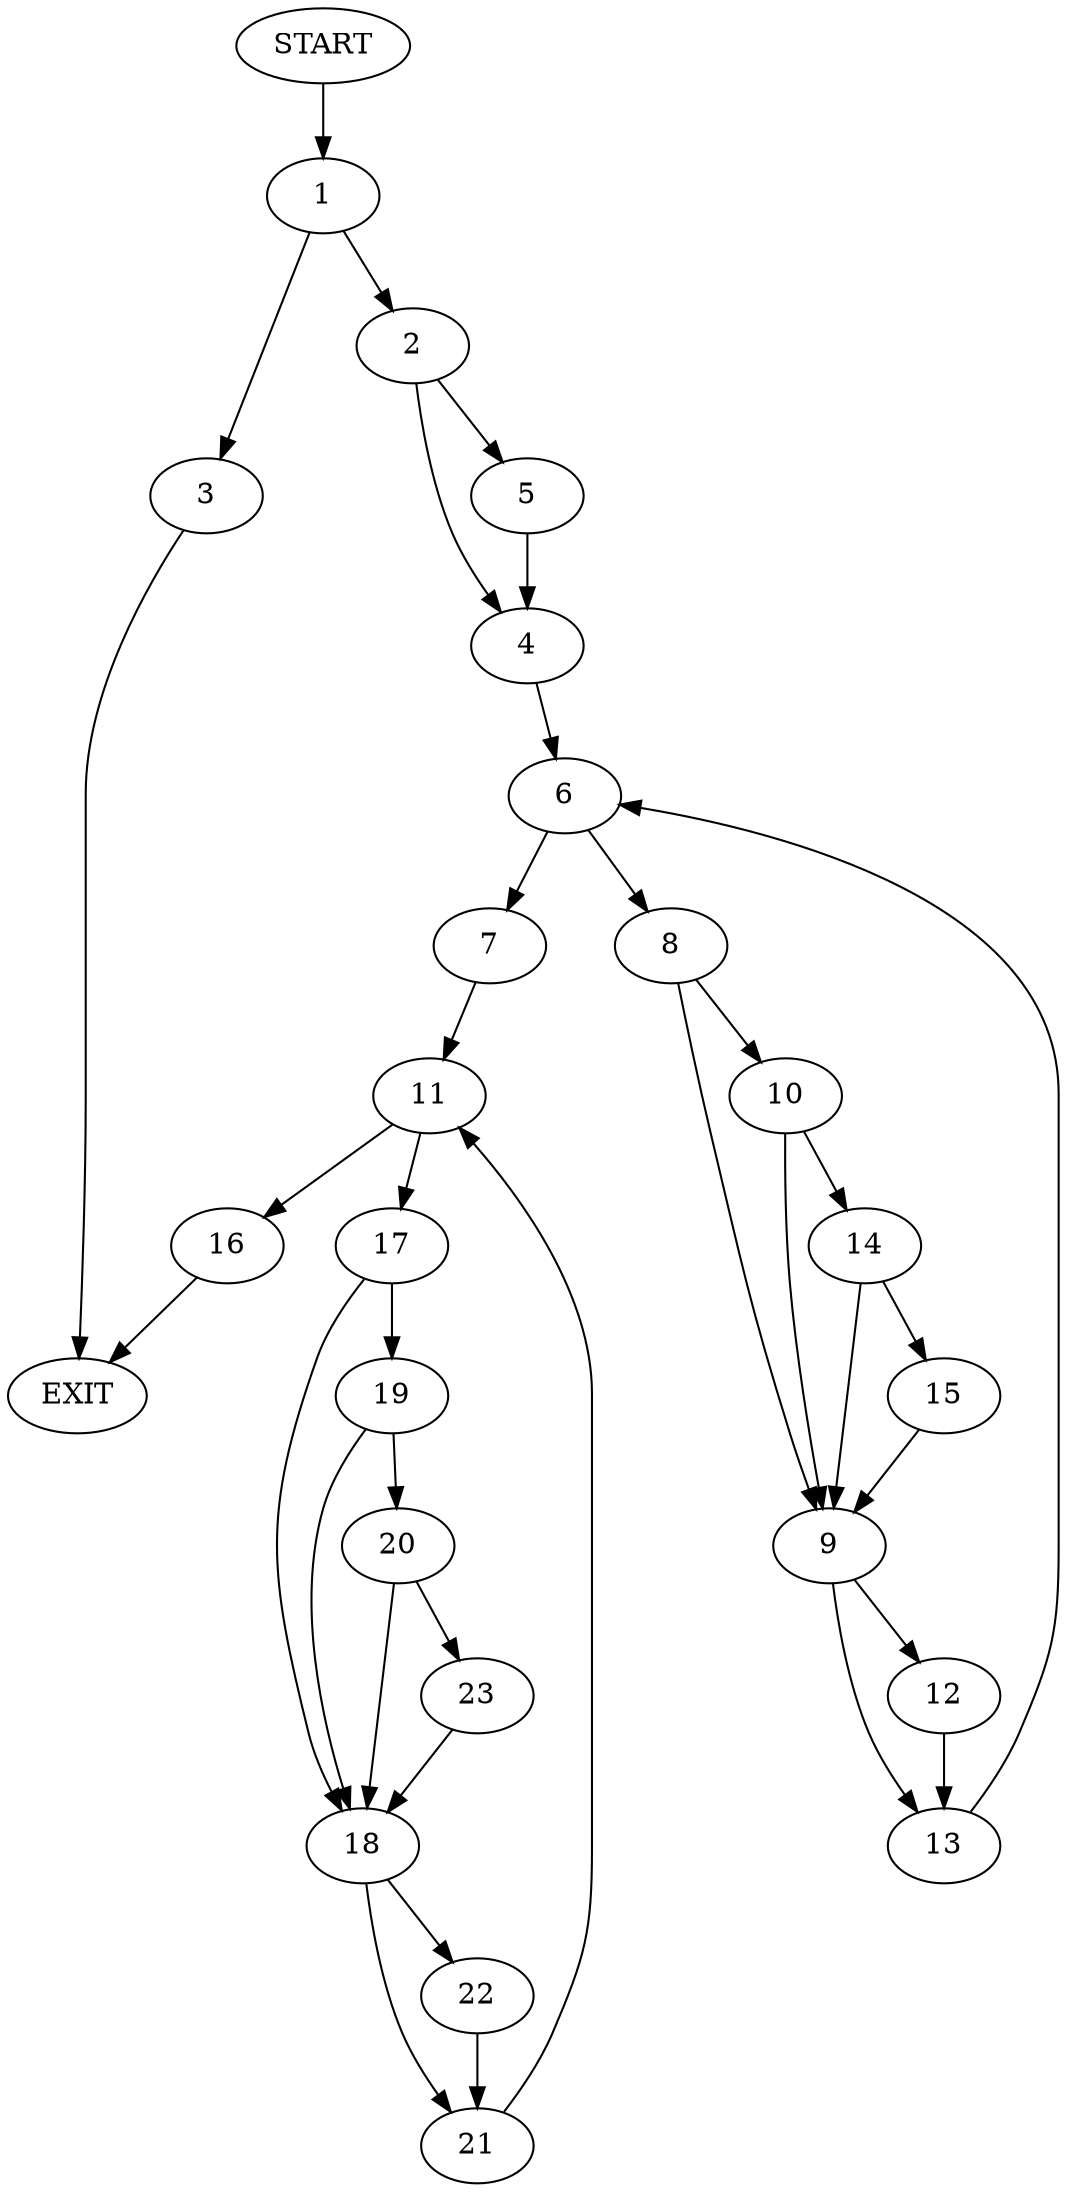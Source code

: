 digraph {
0 [label="START"]
24 [label="EXIT"]
0 -> 1
1 -> 2
1 -> 3
3 -> 24
2 -> 4
2 -> 5
5 -> 4
4 -> 6
6 -> 7
6 -> 8
8 -> 9
8 -> 10
7 -> 11
9 -> 12
9 -> 13
10 -> 9
10 -> 14
14 -> 9
14 -> 15
15 -> 9
13 -> 6
12 -> 13
11 -> 16
11 -> 17
16 -> 24
17 -> 18
17 -> 19
19 -> 20
19 -> 18
18 -> 21
18 -> 22
20 -> 18
20 -> 23
23 -> 18
22 -> 21
21 -> 11
}
